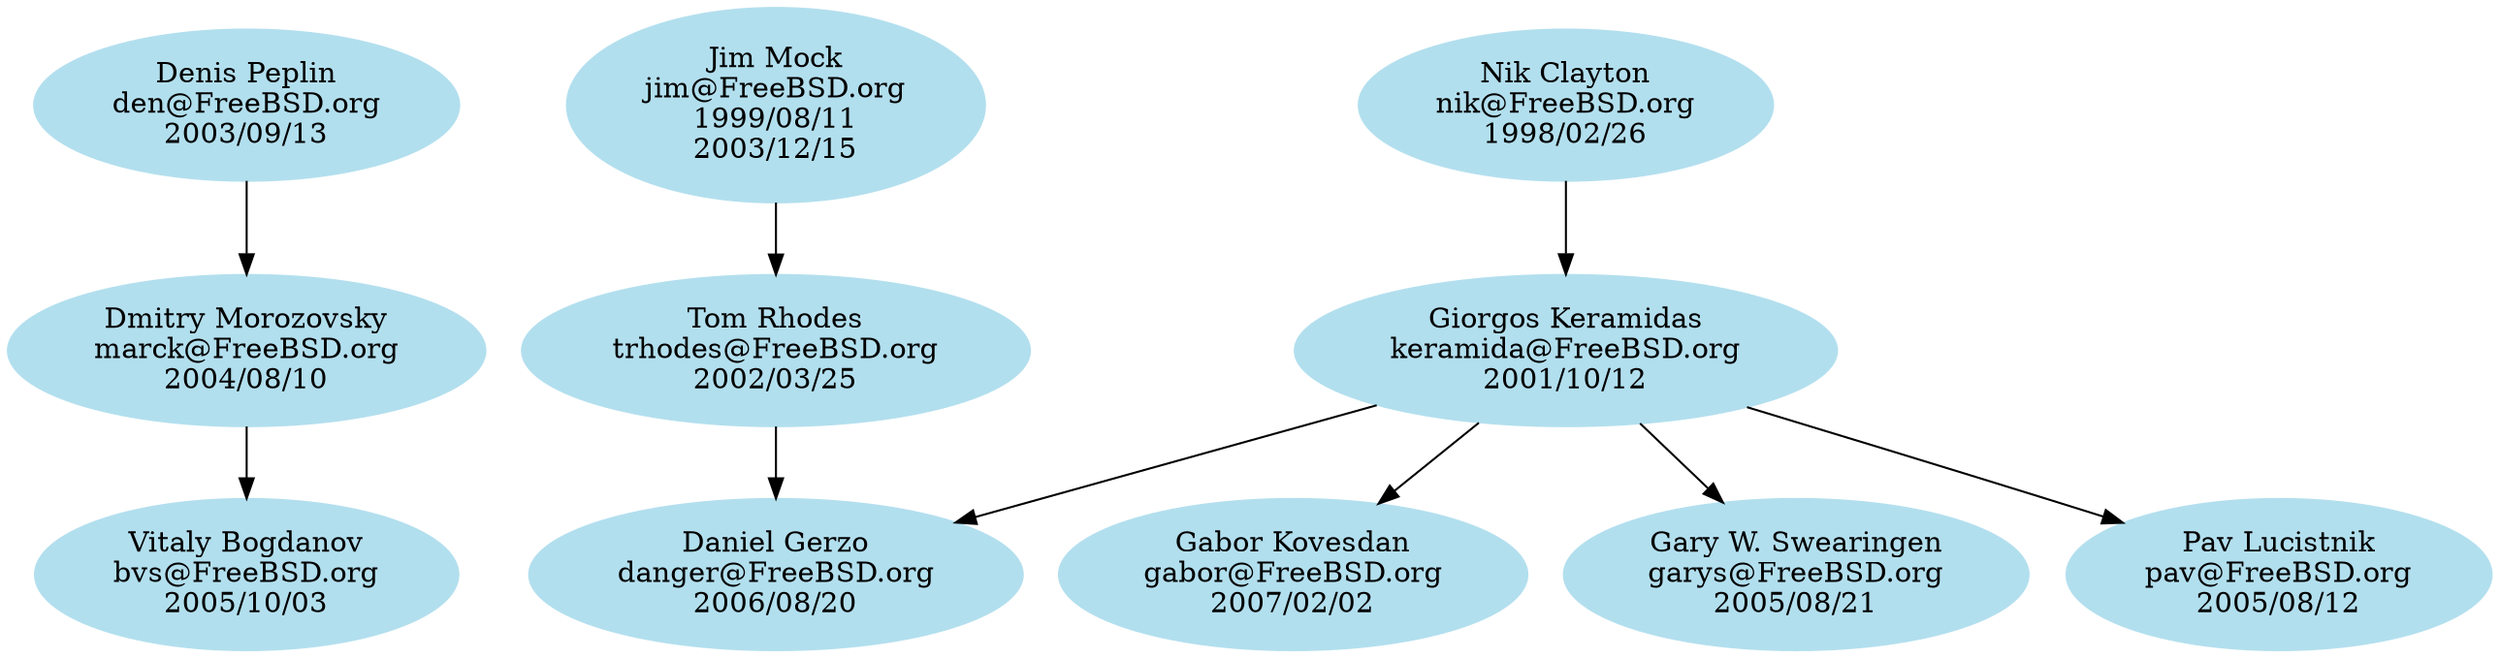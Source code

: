 # $FreeBSD$

digraph doc {

# Node definitions follow this example:
#
#   foo [label="Foo Bar\nfoo@FreeBSD.org\n????/??/??"]
#
# ????/??/?? is the date when the commit bit was obtained, usually the one you
# can find looking at CVS logs for the access (or avail) file under CVSROOT.
#
# For returned commit bits, the node definition will follow this example:
#
#   foo [label="Foo Bar\nfoo@FreeBSD.org\n????/??/??\n????/??/??"]
#
# The first date is the same as for an active committer, the second date is
# the date when the commit bit has been returned. Again, check CVS logs.

node [color=grey62, style=filled, bgcolor=black];

# Alumni go here. Try to keep things sorted.

node [color=lightblue2, style=filled, bgcolor=black];

# Current doc committers go here. Try to keep things sorted.

bvs [label="Vitaly Bogdanov\nbvs@FreeBSD.org\n2005/10/03"]
danger [label="Daniel Gerzo\ndanger@FreeBSD.org\n2006/08/20"]
den [label="Denis Peplin\nden@FreeBSD.org\n2003/09/13"]
gabor [label="Gabor Kovesdan\ngabor@FreeBSD.org\n2007/02/02"]
garys [label="Gary W. Swearingen\ngarys@FreeBSD.org\n2005/08/21"]
jim [label="Jim Mock\njim@FreeBSD.org\n1999/08/11\n2003/12/15"]
keramida [label="Giorgos Keramidas\nkeramida@FreeBSD.org\n2001/10/12"]
marck [label="Dmitry Morozovsky\nmarck@FreeBSD.org\n2004/08/10"]
nik [label="Nik Clayton\nnik@FreeBSD.org\n1998/02/26"]
trhodes [label="Tom Rhodes\ntrhodes@FreeBSD.org\n2002/03/25"]
pav [label="Pav Lucistnik\npav@FreeBSD.org\n2005/08/12"]

# Here are the mentor/mentee relationships.
# Group together all the mentees for a particular mentor.
# Keep the list sorted by mentor login.

den -> marck

jim -> trhodes

keramida -> danger
keramida -> gabor
keramida -> garys
keramida -> pav

marck -> bvs

nik -> keramida

trhodes -> danger

}
